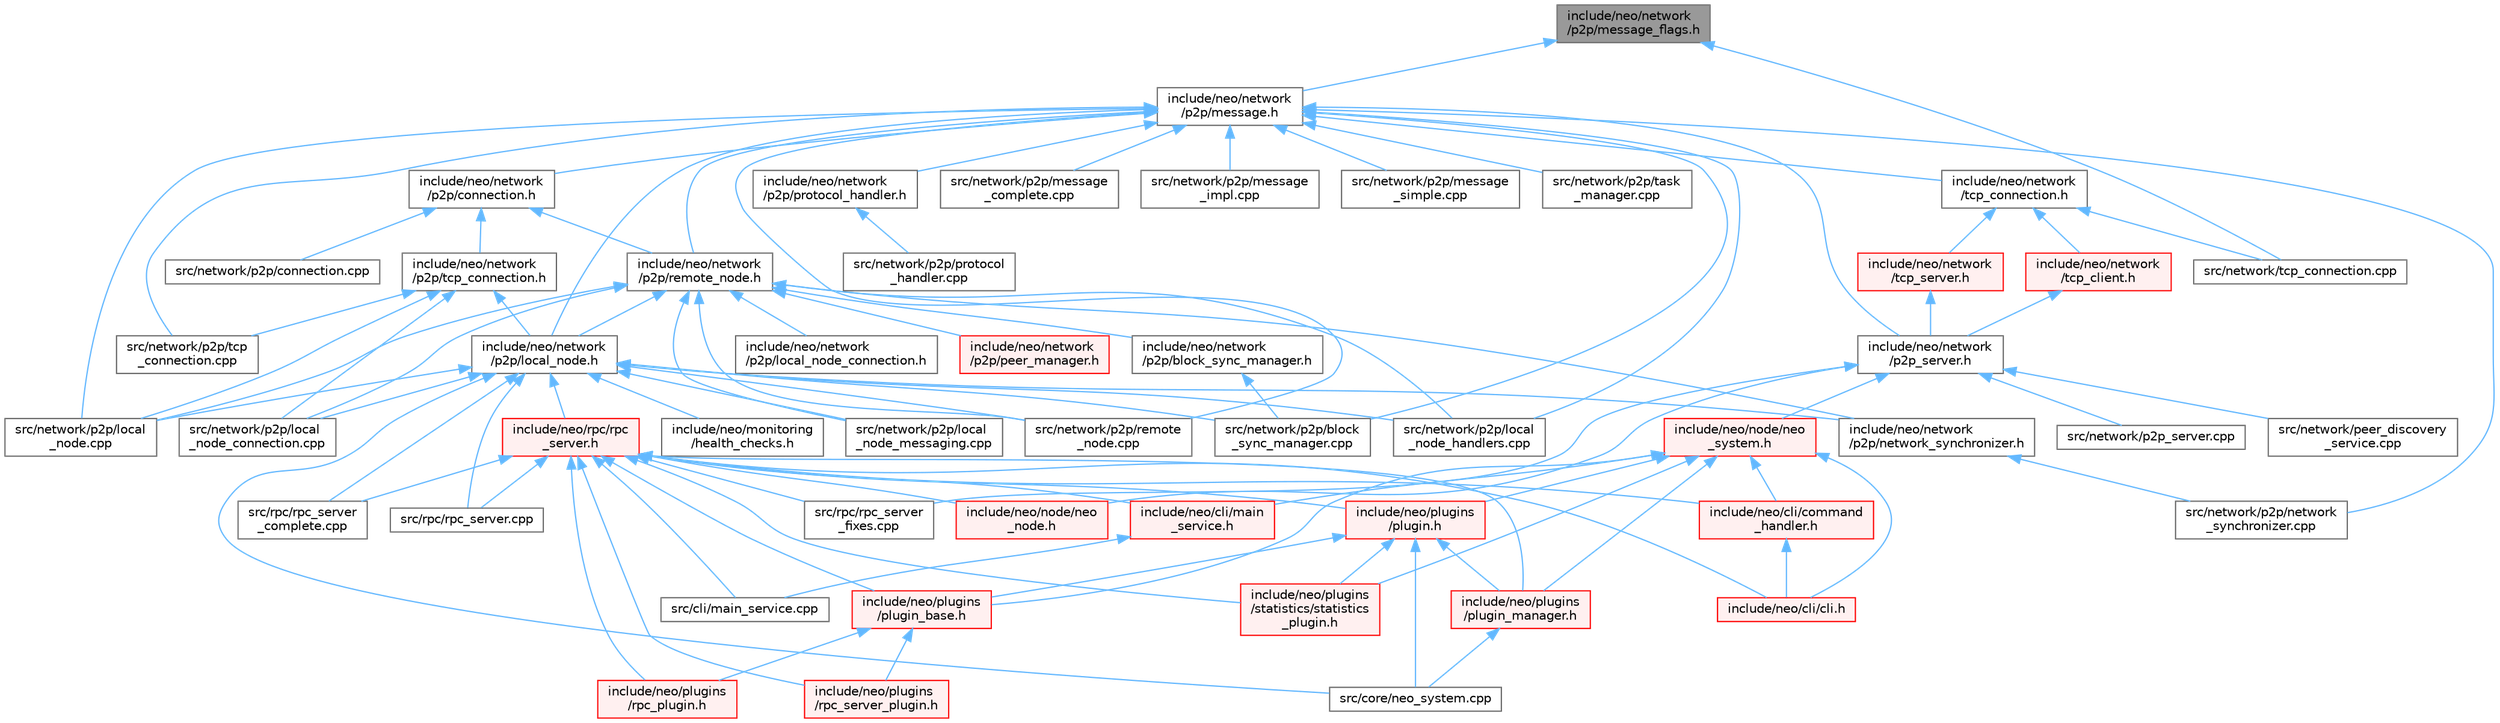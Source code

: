 digraph "include/neo/network/p2p/message_flags.h"
{
 // LATEX_PDF_SIZE
  bgcolor="transparent";
  edge [fontname=Helvetica,fontsize=10,labelfontname=Helvetica,labelfontsize=10];
  node [fontname=Helvetica,fontsize=10,shape=box,height=0.2,width=0.4];
  Node1 [id="Node000001",label="include/neo/network\l/p2p/message_flags.h",height=0.2,width=0.4,color="gray40", fillcolor="grey60", style="filled", fontcolor="black",tooltip=" "];
  Node1 -> Node2 [id="edge1_Node000001_Node000002",dir="back",color="steelblue1",style="solid",tooltip=" "];
  Node2 [id="Node000002",label="include/neo/network\l/p2p/message.h",height=0.2,width=0.4,color="grey40", fillcolor="white", style="filled",URL="$message_8h.html",tooltip=" "];
  Node2 -> Node3 [id="edge2_Node000002_Node000003",dir="back",color="steelblue1",style="solid",tooltip=" "];
  Node3 [id="Node000003",label="include/neo/network\l/p2p/connection.h",height=0.2,width=0.4,color="grey40", fillcolor="white", style="filled",URL="$connection_8h.html",tooltip=" "];
  Node3 -> Node4 [id="edge3_Node000003_Node000004",dir="back",color="steelblue1",style="solid",tooltip=" "];
  Node4 [id="Node000004",label="include/neo/network\l/p2p/remote_node.h",height=0.2,width=0.4,color="grey40", fillcolor="white", style="filled",URL="$remote__node_8h.html",tooltip=" "];
  Node4 -> Node5 [id="edge4_Node000004_Node000005",dir="back",color="steelblue1",style="solid",tooltip=" "];
  Node5 [id="Node000005",label="include/neo/network\l/p2p/block_sync_manager.h",height=0.2,width=0.4,color="grey40", fillcolor="white", style="filled",URL="$block__sync__manager_8h.html",tooltip=" "];
  Node5 -> Node6 [id="edge5_Node000005_Node000006",dir="back",color="steelblue1",style="solid",tooltip=" "];
  Node6 [id="Node000006",label="src/network/p2p/block\l_sync_manager.cpp",height=0.2,width=0.4,color="grey40", fillcolor="white", style="filled",URL="$block__sync__manager_8cpp.html",tooltip=" "];
  Node4 -> Node7 [id="edge6_Node000004_Node000007",dir="back",color="steelblue1",style="solid",tooltip=" "];
  Node7 [id="Node000007",label="include/neo/network\l/p2p/local_node.h",height=0.2,width=0.4,color="grey40", fillcolor="white", style="filled",URL="$local__node_8h.html",tooltip=" "];
  Node7 -> Node8 [id="edge7_Node000007_Node000008",dir="back",color="steelblue1",style="solid",tooltip=" "];
  Node8 [id="Node000008",label="include/neo/monitoring\l/health_checks.h",height=0.2,width=0.4,color="grey40", fillcolor="white", style="filled",URL="$health__checks_8h.html",tooltip=" "];
  Node7 -> Node9 [id="edge8_Node000007_Node000009",dir="back",color="steelblue1",style="solid",tooltip=" "];
  Node9 [id="Node000009",label="include/neo/network\l/p2p/network_synchronizer.h",height=0.2,width=0.4,color="grey40", fillcolor="white", style="filled",URL="$network__synchronizer_8h.html",tooltip=" "];
  Node9 -> Node10 [id="edge9_Node000009_Node000010",dir="back",color="steelblue1",style="solid",tooltip=" "];
  Node10 [id="Node000010",label="src/network/p2p/network\l_synchronizer.cpp",height=0.2,width=0.4,color="grey40", fillcolor="white", style="filled",URL="$network__synchronizer_8cpp.html",tooltip=" "];
  Node7 -> Node11 [id="edge10_Node000007_Node000011",dir="back",color="steelblue1",style="solid",tooltip=" "];
  Node11 [id="Node000011",label="include/neo/rpc/rpc\l_server.h",height=0.2,width=0.4,color="red", fillcolor="#FFF0F0", style="filled",URL="$rpc__server_8h.html",tooltip=" "];
  Node11 -> Node12 [id="edge11_Node000011_Node000012",dir="back",color="steelblue1",style="solid",tooltip=" "];
  Node12 [id="Node000012",label="include/neo/cli/cli.h",height=0.2,width=0.4,color="red", fillcolor="#FFF0F0", style="filled",URL="$cli_8h.html",tooltip=" "];
  Node11 -> Node14 [id="edge12_Node000011_Node000014",dir="back",color="steelblue1",style="solid",tooltip=" "];
  Node14 [id="Node000014",label="include/neo/cli/command\l_handler.h",height=0.2,width=0.4,color="red", fillcolor="#FFF0F0", style="filled",URL="$command__handler_8h.html",tooltip=" "];
  Node14 -> Node12 [id="edge13_Node000014_Node000012",dir="back",color="steelblue1",style="solid",tooltip=" "];
  Node11 -> Node18 [id="edge14_Node000011_Node000018",dir="back",color="steelblue1",style="solid",tooltip=" "];
  Node18 [id="Node000018",label="include/neo/cli/main\l_service.h",height=0.2,width=0.4,color="red", fillcolor="#FFF0F0", style="filled",URL="$main__service_8h.html",tooltip=" "];
  Node18 -> Node27 [id="edge15_Node000018_Node000027",dir="back",color="steelblue1",style="solid",tooltip=" "];
  Node27 [id="Node000027",label="src/cli/main_service.cpp",height=0.2,width=0.4,color="grey40", fillcolor="white", style="filled",URL="$main__service_8cpp.html",tooltip=" "];
  Node11 -> Node31 [id="edge16_Node000011_Node000031",dir="back",color="steelblue1",style="solid",tooltip=" "];
  Node31 [id="Node000031",label="include/neo/node/neo\l_node.h",height=0.2,width=0.4,color="red", fillcolor="#FFF0F0", style="filled",URL="$neo__node_8h.html",tooltip=" "];
  Node11 -> Node36 [id="edge17_Node000011_Node000036",dir="back",color="steelblue1",style="solid",tooltip=" "];
  Node36 [id="Node000036",label="include/neo/plugins\l/plugin.h",height=0.2,width=0.4,color="red", fillcolor="#FFF0F0", style="filled",URL="$plugins_2plugin_8h.html",tooltip=" "];
  Node36 -> Node37 [id="edge18_Node000036_Node000037",dir="back",color="steelblue1",style="solid",tooltip=" "];
  Node37 [id="Node000037",label="include/neo/plugins\l/plugin_base.h",height=0.2,width=0.4,color="red", fillcolor="#FFF0F0", style="filled",URL="$plugin__base_8h.html",tooltip=" "];
  Node37 -> Node43 [id="edge19_Node000037_Node000043",dir="back",color="steelblue1",style="solid",tooltip=" "];
  Node43 [id="Node000043",label="include/neo/plugins\l/rpc_plugin.h",height=0.2,width=0.4,color="red", fillcolor="#FFF0F0", style="filled",URL="$rpc__plugin_8h.html",tooltip=" "];
  Node37 -> Node45 [id="edge20_Node000037_Node000045",dir="back",color="steelblue1",style="solid",tooltip=" "];
  Node45 [id="Node000045",label="include/neo/plugins\l/rpc_server_plugin.h",height=0.2,width=0.4,color="red", fillcolor="#FFF0F0", style="filled",URL="$rpc__server__plugin_8h.html",tooltip=" "];
  Node36 -> Node54 [id="edge21_Node000036_Node000054",dir="back",color="steelblue1",style="solid",tooltip=" "];
  Node54 [id="Node000054",label="include/neo/plugins\l/plugin_manager.h",height=0.2,width=0.4,color="red", fillcolor="#FFF0F0", style="filled",URL="$plugin__manager_8h.html",tooltip=" "];
  Node54 -> Node56 [id="edge22_Node000054_Node000056",dir="back",color="steelblue1",style="solid",tooltip=" "];
  Node56 [id="Node000056",label="src/core/neo_system.cpp",height=0.2,width=0.4,color="grey40", fillcolor="white", style="filled",URL="$core_2neo__system_8cpp.html",tooltip=" "];
  Node36 -> Node58 [id="edge23_Node000036_Node000058",dir="back",color="steelblue1",style="solid",tooltip=" "];
  Node58 [id="Node000058",label="include/neo/plugins\l/statistics/statistics\l_plugin.h",height=0.2,width=0.4,color="red", fillcolor="#FFF0F0", style="filled",URL="$statistics_2statistics__plugin_8h.html",tooltip=" "];
  Node36 -> Node56 [id="edge24_Node000036_Node000056",dir="back",color="steelblue1",style="solid",tooltip=" "];
  Node11 -> Node37 [id="edge25_Node000011_Node000037",dir="back",color="steelblue1",style="solid",tooltip=" "];
  Node11 -> Node54 [id="edge26_Node000011_Node000054",dir="back",color="steelblue1",style="solid",tooltip=" "];
  Node11 -> Node43 [id="edge27_Node000011_Node000043",dir="back",color="steelblue1",style="solid",tooltip=" "];
  Node11 -> Node45 [id="edge28_Node000011_Node000045",dir="back",color="steelblue1",style="solid",tooltip=" "];
  Node11 -> Node58 [id="edge29_Node000011_Node000058",dir="back",color="steelblue1",style="solid",tooltip=" "];
  Node11 -> Node27 [id="edge30_Node000011_Node000027",dir="back",color="steelblue1",style="solid",tooltip=" "];
  Node11 -> Node62 [id="edge31_Node000011_Node000062",dir="back",color="steelblue1",style="solid",tooltip=" "];
  Node62 [id="Node000062",label="src/rpc/rpc_server.cpp",height=0.2,width=0.4,color="grey40", fillcolor="white", style="filled",URL="$rpc__server_8cpp.html",tooltip=" "];
  Node11 -> Node63 [id="edge32_Node000011_Node000063",dir="back",color="steelblue1",style="solid",tooltip=" "];
  Node63 [id="Node000063",label="src/rpc/rpc_server\l_complete.cpp",height=0.2,width=0.4,color="grey40", fillcolor="white", style="filled",URL="$rpc__server__complete_8cpp.html",tooltip=" "];
  Node11 -> Node64 [id="edge33_Node000011_Node000064",dir="back",color="steelblue1",style="solid",tooltip=" "];
  Node64 [id="Node000064",label="src/rpc/rpc_server\l_fixes.cpp",height=0.2,width=0.4,color="grey40", fillcolor="white", style="filled",URL="$rpc__server__fixes_8cpp.html",tooltip=" "];
  Node7 -> Node56 [id="edge34_Node000007_Node000056",dir="back",color="steelblue1",style="solid",tooltip=" "];
  Node7 -> Node6 [id="edge35_Node000007_Node000006",dir="back",color="steelblue1",style="solid",tooltip=" "];
  Node7 -> Node68 [id="edge36_Node000007_Node000068",dir="back",color="steelblue1",style="solid",tooltip=" "];
  Node68 [id="Node000068",label="src/network/p2p/local\l_node.cpp",height=0.2,width=0.4,color="grey40", fillcolor="white", style="filled",URL="$local__node_8cpp.html",tooltip=" "];
  Node7 -> Node69 [id="edge37_Node000007_Node000069",dir="back",color="steelblue1",style="solid",tooltip=" "];
  Node69 [id="Node000069",label="src/network/p2p/local\l_node_connection.cpp",height=0.2,width=0.4,color="grey40", fillcolor="white", style="filled",URL="$local__node__connection_8cpp.html",tooltip=" "];
  Node7 -> Node70 [id="edge38_Node000007_Node000070",dir="back",color="steelblue1",style="solid",tooltip=" "];
  Node70 [id="Node000070",label="src/network/p2p/local\l_node_handlers.cpp",height=0.2,width=0.4,color="grey40", fillcolor="white", style="filled",URL="$local__node__handlers_8cpp.html",tooltip=" "];
  Node7 -> Node71 [id="edge39_Node000007_Node000071",dir="back",color="steelblue1",style="solid",tooltip=" "];
  Node71 [id="Node000071",label="src/network/p2p/local\l_node_messaging.cpp",height=0.2,width=0.4,color="grey40", fillcolor="white", style="filled",URL="$local__node__messaging_8cpp.html",tooltip=" "];
  Node7 -> Node72 [id="edge40_Node000007_Node000072",dir="back",color="steelblue1",style="solid",tooltip=" "];
  Node72 [id="Node000072",label="src/network/p2p/remote\l_node.cpp",height=0.2,width=0.4,color="grey40", fillcolor="white", style="filled",URL="$remote__node_8cpp.html",tooltip=" "];
  Node7 -> Node62 [id="edge41_Node000007_Node000062",dir="back",color="steelblue1",style="solid",tooltip=" "];
  Node7 -> Node63 [id="edge42_Node000007_Node000063",dir="back",color="steelblue1",style="solid",tooltip=" "];
  Node4 -> Node73 [id="edge43_Node000004_Node000073",dir="back",color="steelblue1",style="solid",tooltip=" "];
  Node73 [id="Node000073",label="include/neo/network\l/p2p/local_node_connection.h",height=0.2,width=0.4,color="grey40", fillcolor="white", style="filled",URL="$local__node__connection_8h.html",tooltip=" "];
  Node4 -> Node9 [id="edge44_Node000004_Node000009",dir="back",color="steelblue1",style="solid",tooltip=" "];
  Node4 -> Node74 [id="edge45_Node000004_Node000074",dir="back",color="steelblue1",style="solid",tooltip=" "];
  Node74 [id="Node000074",label="include/neo/network\l/p2p/peer_manager.h",height=0.2,width=0.4,color="red", fillcolor="#FFF0F0", style="filled",URL="$peer__manager_8h.html",tooltip=" "];
  Node4 -> Node68 [id="edge46_Node000004_Node000068",dir="back",color="steelblue1",style="solid",tooltip=" "];
  Node4 -> Node69 [id="edge47_Node000004_Node000069",dir="back",color="steelblue1",style="solid",tooltip=" "];
  Node4 -> Node70 [id="edge48_Node000004_Node000070",dir="back",color="steelblue1",style="solid",tooltip=" "];
  Node4 -> Node71 [id="edge49_Node000004_Node000071",dir="back",color="steelblue1",style="solid",tooltip=" "];
  Node4 -> Node72 [id="edge50_Node000004_Node000072",dir="back",color="steelblue1",style="solid",tooltip=" "];
  Node3 -> Node76 [id="edge51_Node000003_Node000076",dir="back",color="steelblue1",style="solid",tooltip=" "];
  Node76 [id="Node000076",label="include/neo/network\l/p2p/tcp_connection.h",height=0.2,width=0.4,color="grey40", fillcolor="white", style="filled",URL="$p2p_2tcp__connection_8h.html",tooltip=" "];
  Node76 -> Node7 [id="edge52_Node000076_Node000007",dir="back",color="steelblue1",style="solid",tooltip=" "];
  Node76 -> Node68 [id="edge53_Node000076_Node000068",dir="back",color="steelblue1",style="solid",tooltip=" "];
  Node76 -> Node69 [id="edge54_Node000076_Node000069",dir="back",color="steelblue1",style="solid",tooltip=" "];
  Node76 -> Node77 [id="edge55_Node000076_Node000077",dir="back",color="steelblue1",style="solid",tooltip=" "];
  Node77 [id="Node000077",label="src/network/p2p/tcp\l_connection.cpp",height=0.2,width=0.4,color="grey40", fillcolor="white", style="filled",URL="$p2p_2tcp__connection_8cpp.html",tooltip=" "];
  Node3 -> Node78 [id="edge56_Node000003_Node000078",dir="back",color="steelblue1",style="solid",tooltip=" "];
  Node78 [id="Node000078",label="src/network/p2p/connection.cpp",height=0.2,width=0.4,color="grey40", fillcolor="white", style="filled",URL="$connection_8cpp.html",tooltip=" "];
  Node2 -> Node7 [id="edge57_Node000002_Node000007",dir="back",color="steelblue1",style="solid",tooltip=" "];
  Node2 -> Node79 [id="edge58_Node000002_Node000079",dir="back",color="steelblue1",style="solid",tooltip=" "];
  Node79 [id="Node000079",label="include/neo/network\l/p2p/protocol_handler.h",height=0.2,width=0.4,color="grey40", fillcolor="white", style="filled",URL="$protocol__handler_8h.html",tooltip=" "];
  Node79 -> Node80 [id="edge59_Node000079_Node000080",dir="back",color="steelblue1",style="solid",tooltip=" "];
  Node80 [id="Node000080",label="src/network/p2p/protocol\l_handler.cpp",height=0.2,width=0.4,color="grey40", fillcolor="white", style="filled",URL="$protocol__handler_8cpp.html",tooltip=" "];
  Node2 -> Node4 [id="edge60_Node000002_Node000004",dir="back",color="steelblue1",style="solid",tooltip=" "];
  Node2 -> Node81 [id="edge61_Node000002_Node000081",dir="back",color="steelblue1",style="solid",tooltip=" "];
  Node81 [id="Node000081",label="include/neo/network\l/p2p_server.h",height=0.2,width=0.4,color="grey40", fillcolor="white", style="filled",URL="$p2p__server_8h.html",tooltip=" "];
  Node81 -> Node31 [id="edge62_Node000081_Node000031",dir="back",color="steelblue1",style="solid",tooltip=" "];
  Node81 -> Node82 [id="edge63_Node000081_Node000082",dir="back",color="steelblue1",style="solid",tooltip=" "];
  Node82 [id="Node000082",label="include/neo/node/neo\l_system.h",height=0.2,width=0.4,color="red", fillcolor="#FFF0F0", style="filled",URL="$node_2neo__system_8h.html",tooltip=" "];
  Node82 -> Node12 [id="edge64_Node000082_Node000012",dir="back",color="steelblue1",style="solid",tooltip=" "];
  Node82 -> Node14 [id="edge65_Node000082_Node000014",dir="back",color="steelblue1",style="solid",tooltip=" "];
  Node82 -> Node18 [id="edge66_Node000082_Node000018",dir="back",color="steelblue1",style="solid",tooltip=" "];
  Node82 -> Node36 [id="edge67_Node000082_Node000036",dir="back",color="steelblue1",style="solid",tooltip=" "];
  Node82 -> Node37 [id="edge68_Node000082_Node000037",dir="back",color="steelblue1",style="solid",tooltip=" "];
  Node82 -> Node54 [id="edge69_Node000082_Node000054",dir="back",color="steelblue1",style="solid",tooltip=" "];
  Node82 -> Node58 [id="edge70_Node000082_Node000058",dir="back",color="steelblue1",style="solid",tooltip=" "];
  Node81 -> Node94 [id="edge71_Node000081_Node000094",dir="back",color="steelblue1",style="solid",tooltip=" "];
  Node94 [id="Node000094",label="src/network/p2p_server.cpp",height=0.2,width=0.4,color="grey40", fillcolor="white", style="filled",URL="$p2p__server_8cpp.html",tooltip=" "];
  Node81 -> Node95 [id="edge72_Node000081_Node000095",dir="back",color="steelblue1",style="solid",tooltip=" "];
  Node95 [id="Node000095",label="src/network/peer_discovery\l_service.cpp",height=0.2,width=0.4,color="grey40", fillcolor="white", style="filled",URL="$peer__discovery__service_8cpp.html",tooltip=" "];
  Node81 -> Node64 [id="edge73_Node000081_Node000064",dir="back",color="steelblue1",style="solid",tooltip=" "];
  Node2 -> Node96 [id="edge74_Node000002_Node000096",dir="back",color="steelblue1",style="solid",tooltip=" "];
  Node96 [id="Node000096",label="include/neo/network\l/tcp_connection.h",height=0.2,width=0.4,color="grey40", fillcolor="white", style="filled",URL="$tcp__connection_8h.html",tooltip=" "];
  Node96 -> Node97 [id="edge75_Node000096_Node000097",dir="back",color="steelblue1",style="solid",tooltip=" "];
  Node97 [id="Node000097",label="include/neo/network\l/tcp_client.h",height=0.2,width=0.4,color="red", fillcolor="#FFF0F0", style="filled",URL="$tcp__client_8h.html",tooltip=" "];
  Node97 -> Node81 [id="edge76_Node000097_Node000081",dir="back",color="steelblue1",style="solid",tooltip=" "];
  Node96 -> Node99 [id="edge77_Node000096_Node000099",dir="back",color="steelblue1",style="solid",tooltip=" "];
  Node99 [id="Node000099",label="include/neo/network\l/tcp_server.h",height=0.2,width=0.4,color="red", fillcolor="#FFF0F0", style="filled",URL="$tcp__server_8h.html",tooltip=" "];
  Node99 -> Node81 [id="edge78_Node000099_Node000081",dir="back",color="steelblue1",style="solid",tooltip=" "];
  Node96 -> Node101 [id="edge79_Node000096_Node000101",dir="back",color="steelblue1",style="solid",tooltip=" "];
  Node101 [id="Node000101",label="src/network/tcp_connection.cpp",height=0.2,width=0.4,color="grey40", fillcolor="white", style="filled",URL="$tcp__connection_8cpp.html",tooltip=" "];
  Node2 -> Node6 [id="edge80_Node000002_Node000006",dir="back",color="steelblue1",style="solid",tooltip=" "];
  Node2 -> Node68 [id="edge81_Node000002_Node000068",dir="back",color="steelblue1",style="solid",tooltip=" "];
  Node2 -> Node70 [id="edge82_Node000002_Node000070",dir="back",color="steelblue1",style="solid",tooltip=" "];
  Node2 -> Node102 [id="edge83_Node000002_Node000102",dir="back",color="steelblue1",style="solid",tooltip=" "];
  Node102 [id="Node000102",label="src/network/p2p/message\l_complete.cpp",height=0.2,width=0.4,color="grey40", fillcolor="white", style="filled",URL="$message__complete_8cpp.html",tooltip=" "];
  Node2 -> Node103 [id="edge84_Node000002_Node000103",dir="back",color="steelblue1",style="solid",tooltip=" "];
  Node103 [id="Node000103",label="src/network/p2p/message\l_impl.cpp",height=0.2,width=0.4,color="grey40", fillcolor="white", style="filled",URL="$message__impl_8cpp.html",tooltip=" "];
  Node2 -> Node104 [id="edge85_Node000002_Node000104",dir="back",color="steelblue1",style="solid",tooltip=" "];
  Node104 [id="Node000104",label="src/network/p2p/message\l_simple.cpp",height=0.2,width=0.4,color="grey40", fillcolor="white", style="filled",URL="$message__simple_8cpp.html",tooltip=" "];
  Node2 -> Node10 [id="edge86_Node000002_Node000010",dir="back",color="steelblue1",style="solid",tooltip=" "];
  Node2 -> Node72 [id="edge87_Node000002_Node000072",dir="back",color="steelblue1",style="solid",tooltip=" "];
  Node2 -> Node105 [id="edge88_Node000002_Node000105",dir="back",color="steelblue1",style="solid",tooltip=" "];
  Node105 [id="Node000105",label="src/network/p2p/task\l_manager.cpp",height=0.2,width=0.4,color="grey40", fillcolor="white", style="filled",URL="$task__manager_8cpp.html",tooltip=" "];
  Node2 -> Node77 [id="edge89_Node000002_Node000077",dir="back",color="steelblue1",style="solid",tooltip=" "];
  Node1 -> Node101 [id="edge90_Node000001_Node000101",dir="back",color="steelblue1",style="solid",tooltip=" "];
}
